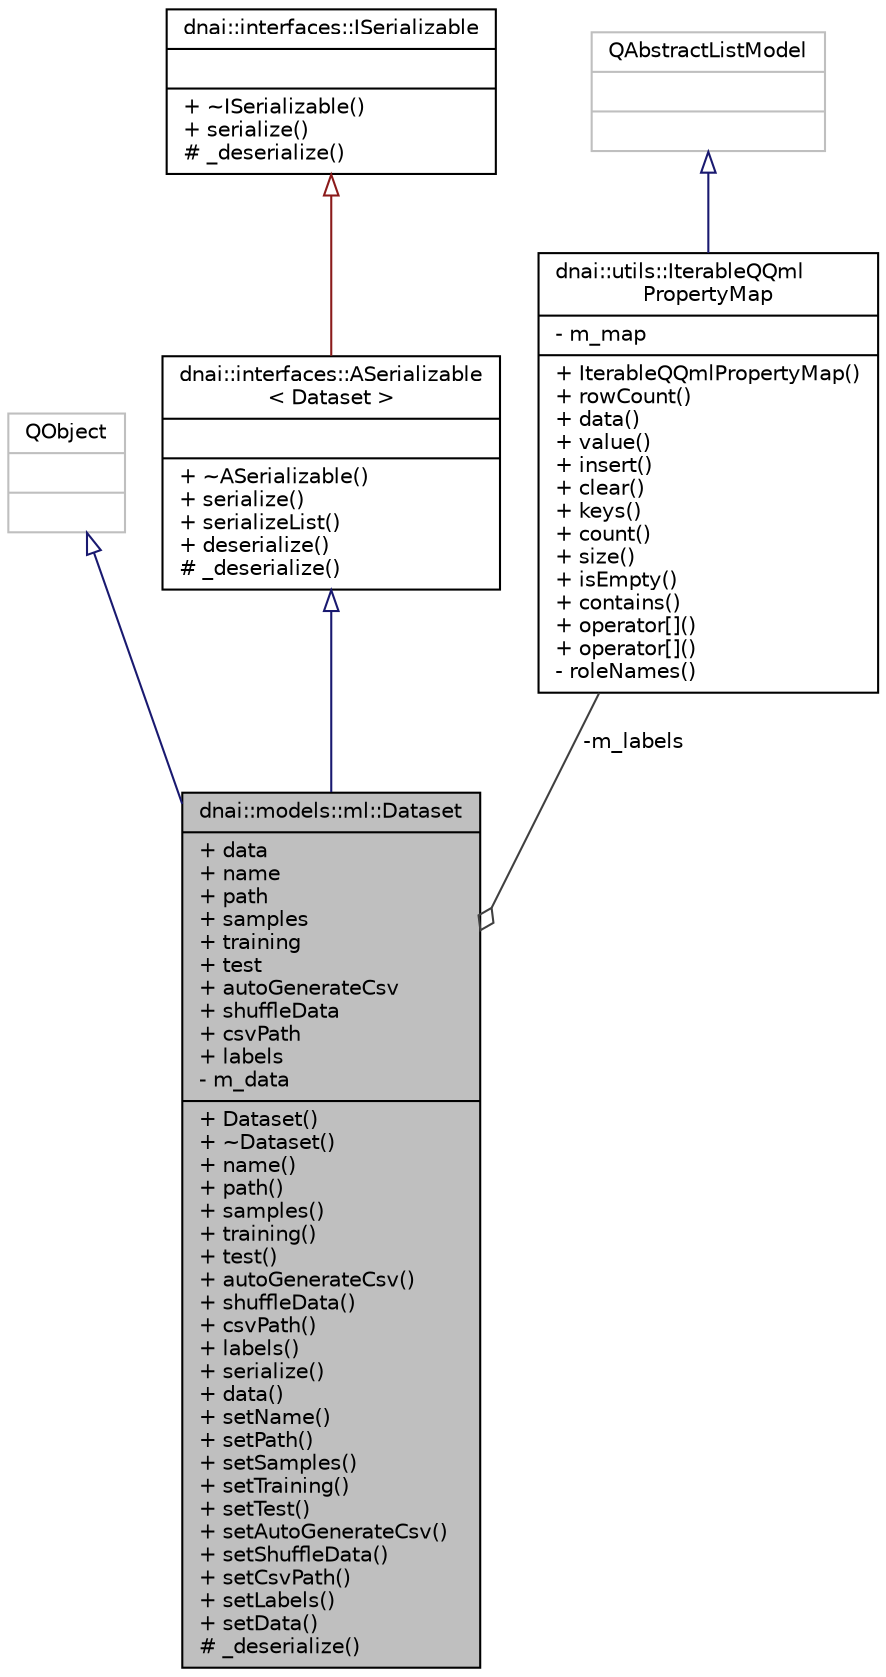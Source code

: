digraph "dnai::models::ml::Dataset"
{
  edge [fontname="Helvetica",fontsize="10",labelfontname="Helvetica",labelfontsize="10"];
  node [fontname="Helvetica",fontsize="10",shape=record];
  Node1 [label="{dnai::models::ml::Dataset\n|+ data\l+ name\l+ path\l+ samples\l+ training\l+ test\l+ autoGenerateCsv\l+ shuffleData\l+ csvPath\l+ labels\l- m_data\l|+ Dataset()\l+ ~Dataset()\l+ name()\l+ path()\l+ samples()\l+ training()\l+ test()\l+ autoGenerateCsv()\l+ shuffleData()\l+ csvPath()\l+ labels()\l+ serialize()\l+ data()\l+ setName()\l+ setPath()\l+ setSamples()\l+ setTraining()\l+ setTest()\l+ setAutoGenerateCsv()\l+ setShuffleData()\l+ setCsvPath()\l+ setLabels()\l+ setData()\l# _deserialize()\l}",height=0.2,width=0.4,color="black", fillcolor="grey75", style="filled", fontcolor="black"];
  Node2 -> Node1 [dir="back",color="midnightblue",fontsize="10",style="solid",arrowtail="onormal",fontname="Helvetica"];
  Node2 [label="{QObject\n||}",height=0.2,width=0.4,color="grey75", fillcolor="white", style="filled"];
  Node3 -> Node1 [dir="back",color="midnightblue",fontsize="10",style="solid",arrowtail="onormal",fontname="Helvetica"];
  Node3 [label="{dnai::interfaces::ASerializable\l\< Dataset \>\n||+ ~ASerializable()\l+ serialize()\l+ serializeList()\l+ deserialize()\l# _deserialize()\l}",height=0.2,width=0.4,color="black", fillcolor="white", style="filled",URL="$classdnai_1_1interfaces_1_1_a_serializable.html"];
  Node4 -> Node3 [dir="back",color="firebrick4",fontsize="10",style="solid",arrowtail="onormal",fontname="Helvetica"];
  Node4 [label="{dnai::interfaces::ISerializable\n||+ ~ISerializable()\l+ serialize()\l# _deserialize()\l}",height=0.2,width=0.4,color="black", fillcolor="white", style="filled",URL="$classdnai_1_1interfaces_1_1_i_serializable.html",tooltip="Allow inherited class to serialize and deserialize itself. "];
  Node5 -> Node1 [color="grey25",fontsize="10",style="solid",label=" -m_labels" ,arrowhead="odiamond",fontname="Helvetica"];
  Node5 [label="{dnai::utils::IterableQQml\lPropertyMap\n|- m_map\l|+ IterableQQmlPropertyMap()\l+ rowCount()\l+ data()\l+ value()\l+ insert()\l+ clear()\l+ keys()\l+ count()\l+ size()\l+ isEmpty()\l+ contains()\l+ operator[]()\l+ operator[]()\l- roleNames()\l}",height=0.2,width=0.4,color="black", fillcolor="white", style="filled",URL="$classdnai_1_1utils_1_1_iterable_q_qml_property_map.html"];
  Node6 -> Node5 [dir="back",color="midnightblue",fontsize="10",style="solid",arrowtail="onormal",fontname="Helvetica"];
  Node6 [label="{QAbstractListModel\n||}",height=0.2,width=0.4,color="grey75", fillcolor="white", style="filled"];
}
